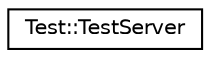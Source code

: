 digraph "Graphical Class Hierarchy"
{
  edge [fontname="Helvetica",fontsize="10",labelfontname="Helvetica",labelfontsize="10"];
  node [fontname="Helvetica",fontsize="10",shape=record];
  rankdir="LR";
  Node0 [label="Test::TestServer",height=0.2,width=0.4,color="black", fillcolor="white", style="filled",URL="$classTest_1_1TestServer.html"];
}
